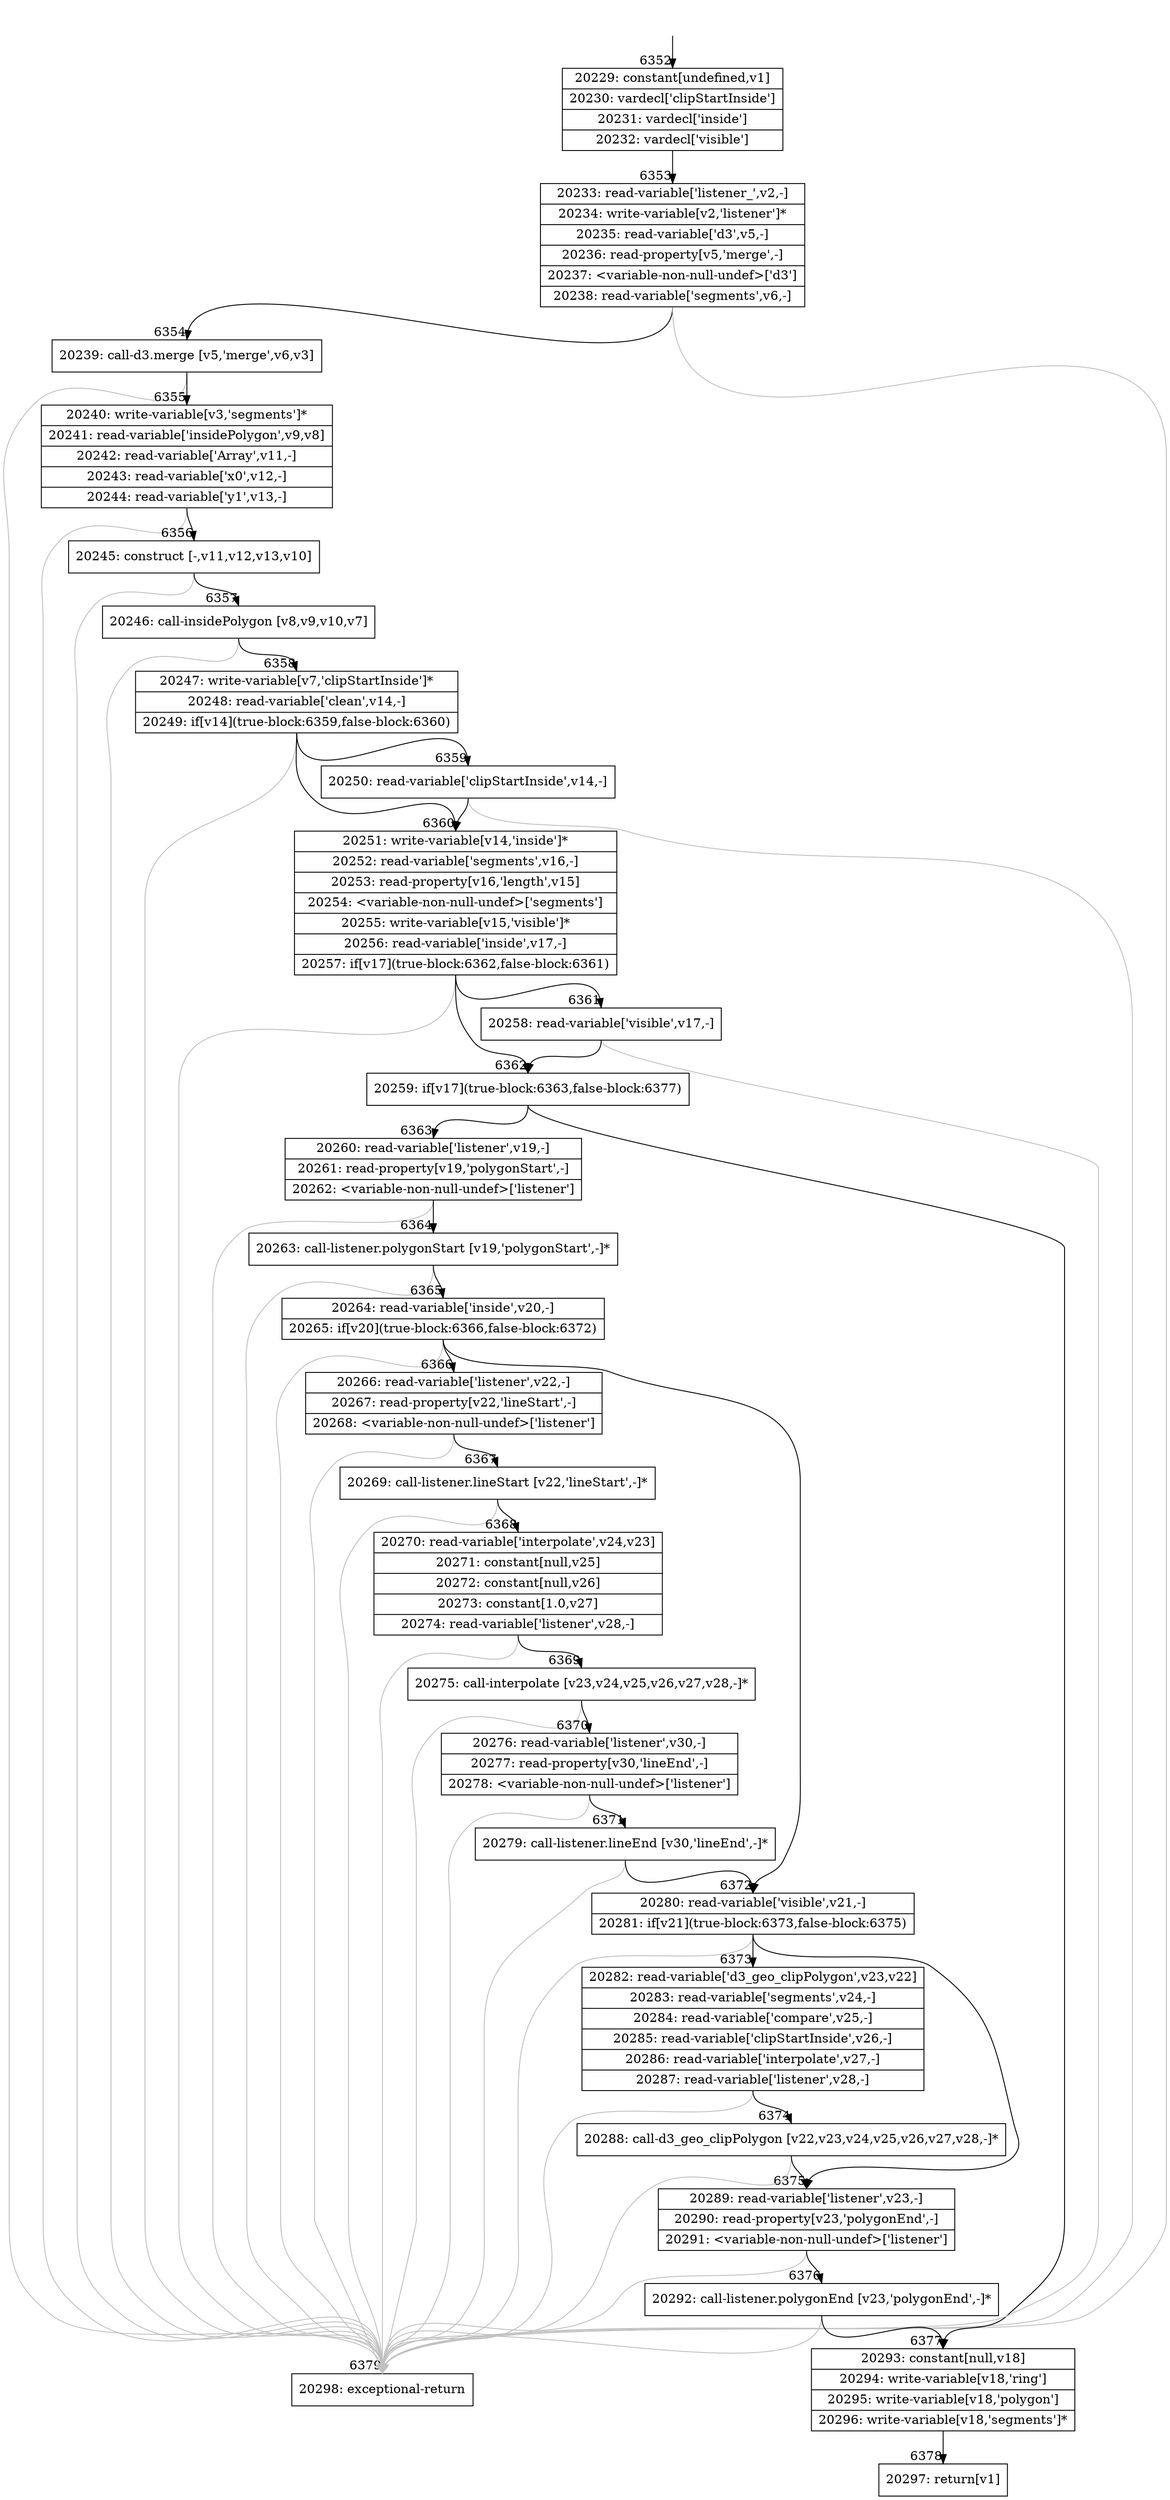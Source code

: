 digraph {
rankdir="TD"
BB_entry576[shape=none,label=""];
BB_entry576 -> BB6352 [tailport=s, headport=n, headlabel="    6352"]
BB6352 [shape=record label="{20229: constant[undefined,v1]|20230: vardecl['clipStartInside']|20231: vardecl['inside']|20232: vardecl['visible']}" ] 
BB6352 -> BB6353 [tailport=s, headport=n, headlabel="      6353"]
BB6353 [shape=record label="{20233: read-variable['listener_',v2,-]|20234: write-variable[v2,'listener']*|20235: read-variable['d3',v5,-]|20236: read-property[v5,'merge',-]|20237: \<variable-non-null-undef\>['d3']|20238: read-variable['segments',v6,-]}" ] 
BB6353 -> BB6354 [tailport=s, headport=n, headlabel="      6354"]
BB6353 -> BB6379 [tailport=s, headport=n, color=gray, headlabel="      6379"]
BB6354 [shape=record label="{20239: call-d3.merge [v5,'merge',v6,v3]}" ] 
BB6354 -> BB6355 [tailport=s, headport=n, headlabel="      6355"]
BB6354 -> BB6379 [tailport=s, headport=n, color=gray]
BB6355 [shape=record label="{20240: write-variable[v3,'segments']*|20241: read-variable['insidePolygon',v9,v8]|20242: read-variable['Array',v11,-]|20243: read-variable['x0',v12,-]|20244: read-variable['y1',v13,-]}" ] 
BB6355 -> BB6356 [tailport=s, headport=n, headlabel="      6356"]
BB6355 -> BB6379 [tailport=s, headport=n, color=gray]
BB6356 [shape=record label="{20245: construct [-,v11,v12,v13,v10]}" ] 
BB6356 -> BB6357 [tailport=s, headport=n, headlabel="      6357"]
BB6356 -> BB6379 [tailport=s, headport=n, color=gray]
BB6357 [shape=record label="{20246: call-insidePolygon [v8,v9,v10,v7]}" ] 
BB6357 -> BB6358 [tailport=s, headport=n, headlabel="      6358"]
BB6357 -> BB6379 [tailport=s, headport=n, color=gray]
BB6358 [shape=record label="{20247: write-variable[v7,'clipStartInside']*|20248: read-variable['clean',v14,-]|20249: if[v14](true-block:6359,false-block:6360)}" ] 
BB6358 -> BB6360 [tailport=s, headport=n, headlabel="      6360"]
BB6358 -> BB6359 [tailport=s, headport=n, headlabel="      6359"]
BB6358 -> BB6379 [tailport=s, headport=n, color=gray]
BB6359 [shape=record label="{20250: read-variable['clipStartInside',v14,-]}" ] 
BB6359 -> BB6360 [tailport=s, headport=n]
BB6359 -> BB6379 [tailport=s, headport=n, color=gray]
BB6360 [shape=record label="{20251: write-variable[v14,'inside']*|20252: read-variable['segments',v16,-]|20253: read-property[v16,'length',v15]|20254: \<variable-non-null-undef\>['segments']|20255: write-variable[v15,'visible']*|20256: read-variable['inside',v17,-]|20257: if[v17](true-block:6362,false-block:6361)}" ] 
BB6360 -> BB6362 [tailport=s, headport=n, headlabel="      6362"]
BB6360 -> BB6361 [tailport=s, headport=n, headlabel="      6361"]
BB6360 -> BB6379 [tailport=s, headport=n, color=gray]
BB6361 [shape=record label="{20258: read-variable['visible',v17,-]}" ] 
BB6361 -> BB6362 [tailport=s, headport=n]
BB6361 -> BB6379 [tailport=s, headport=n, color=gray]
BB6362 [shape=record label="{20259: if[v17](true-block:6363,false-block:6377)}" ] 
BB6362 -> BB6363 [tailport=s, headport=n, headlabel="      6363"]
BB6362 -> BB6377 [tailport=s, headport=n, headlabel="      6377"]
BB6363 [shape=record label="{20260: read-variable['listener',v19,-]|20261: read-property[v19,'polygonStart',-]|20262: \<variable-non-null-undef\>['listener']}" ] 
BB6363 -> BB6364 [tailport=s, headport=n, headlabel="      6364"]
BB6363 -> BB6379 [tailport=s, headport=n, color=gray]
BB6364 [shape=record label="{20263: call-listener.polygonStart [v19,'polygonStart',-]*}" ] 
BB6364 -> BB6365 [tailport=s, headport=n, headlabel="      6365"]
BB6364 -> BB6379 [tailport=s, headport=n, color=gray]
BB6365 [shape=record label="{20264: read-variable['inside',v20,-]|20265: if[v20](true-block:6366,false-block:6372)}" ] 
BB6365 -> BB6366 [tailport=s, headport=n, headlabel="      6366"]
BB6365 -> BB6372 [tailport=s, headport=n, headlabel="      6372"]
BB6365 -> BB6379 [tailport=s, headport=n, color=gray]
BB6366 [shape=record label="{20266: read-variable['listener',v22,-]|20267: read-property[v22,'lineStart',-]|20268: \<variable-non-null-undef\>['listener']}" ] 
BB6366 -> BB6367 [tailport=s, headport=n, headlabel="      6367"]
BB6366 -> BB6379 [tailport=s, headport=n, color=gray]
BB6367 [shape=record label="{20269: call-listener.lineStart [v22,'lineStart',-]*}" ] 
BB6367 -> BB6368 [tailport=s, headport=n, headlabel="      6368"]
BB6367 -> BB6379 [tailport=s, headport=n, color=gray]
BB6368 [shape=record label="{20270: read-variable['interpolate',v24,v23]|20271: constant[null,v25]|20272: constant[null,v26]|20273: constant[1.0,v27]|20274: read-variable['listener',v28,-]}" ] 
BB6368 -> BB6369 [tailport=s, headport=n, headlabel="      6369"]
BB6368 -> BB6379 [tailport=s, headport=n, color=gray]
BB6369 [shape=record label="{20275: call-interpolate [v23,v24,v25,v26,v27,v28,-]*}" ] 
BB6369 -> BB6370 [tailport=s, headport=n, headlabel="      6370"]
BB6369 -> BB6379 [tailport=s, headport=n, color=gray]
BB6370 [shape=record label="{20276: read-variable['listener',v30,-]|20277: read-property[v30,'lineEnd',-]|20278: \<variable-non-null-undef\>['listener']}" ] 
BB6370 -> BB6371 [tailport=s, headport=n, headlabel="      6371"]
BB6370 -> BB6379 [tailport=s, headport=n, color=gray]
BB6371 [shape=record label="{20279: call-listener.lineEnd [v30,'lineEnd',-]*}" ] 
BB6371 -> BB6372 [tailport=s, headport=n]
BB6371 -> BB6379 [tailport=s, headport=n, color=gray]
BB6372 [shape=record label="{20280: read-variable['visible',v21,-]|20281: if[v21](true-block:6373,false-block:6375)}" ] 
BB6372 -> BB6373 [tailport=s, headport=n, headlabel="      6373"]
BB6372 -> BB6375 [tailport=s, headport=n, headlabel="      6375"]
BB6372 -> BB6379 [tailport=s, headport=n, color=gray]
BB6373 [shape=record label="{20282: read-variable['d3_geo_clipPolygon',v23,v22]|20283: read-variable['segments',v24,-]|20284: read-variable['compare',v25,-]|20285: read-variable['clipStartInside',v26,-]|20286: read-variable['interpolate',v27,-]|20287: read-variable['listener',v28,-]}" ] 
BB6373 -> BB6374 [tailport=s, headport=n, headlabel="      6374"]
BB6373 -> BB6379 [tailport=s, headport=n, color=gray]
BB6374 [shape=record label="{20288: call-d3_geo_clipPolygon [v22,v23,v24,v25,v26,v27,v28,-]*}" ] 
BB6374 -> BB6375 [tailport=s, headport=n]
BB6374 -> BB6379 [tailport=s, headport=n, color=gray]
BB6375 [shape=record label="{20289: read-variable['listener',v23,-]|20290: read-property[v23,'polygonEnd',-]|20291: \<variable-non-null-undef\>['listener']}" ] 
BB6375 -> BB6376 [tailport=s, headport=n, headlabel="      6376"]
BB6375 -> BB6379 [tailport=s, headport=n, color=gray]
BB6376 [shape=record label="{20292: call-listener.polygonEnd [v23,'polygonEnd',-]*}" ] 
BB6376 -> BB6377 [tailport=s, headport=n]
BB6376 -> BB6379 [tailport=s, headport=n, color=gray]
BB6377 [shape=record label="{20293: constant[null,v18]|20294: write-variable[v18,'ring']|20295: write-variable[v18,'polygon']|20296: write-variable[v18,'segments']*}" ] 
BB6377 -> BB6378 [tailport=s, headport=n, headlabel="      6378"]
BB6378 [shape=record label="{20297: return[v1]}" ] 
BB6379 [shape=record label="{20298: exceptional-return}" ] 
//#$~ 3720
}
